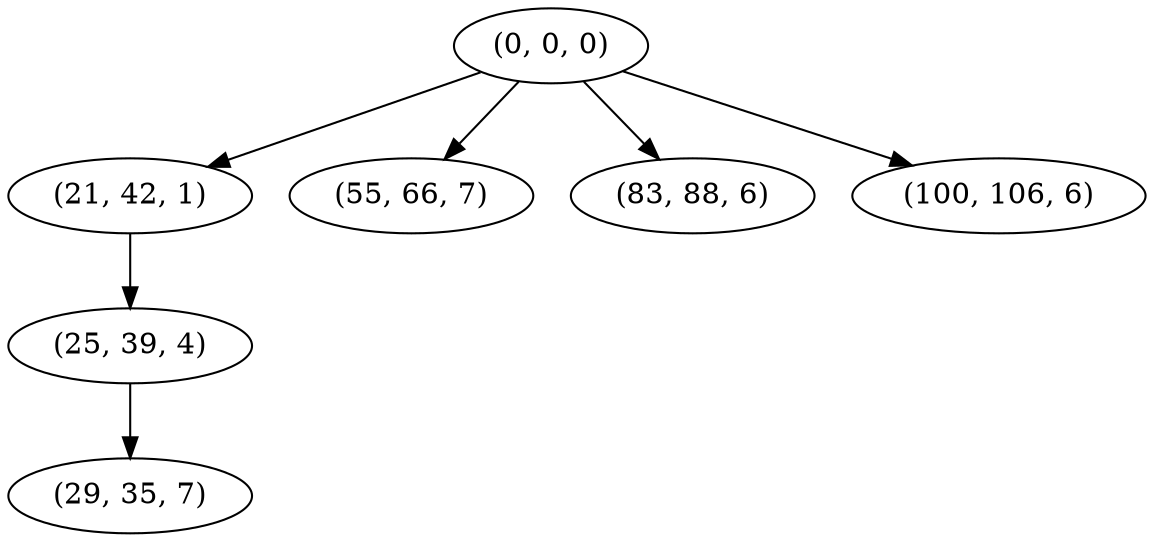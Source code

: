 digraph tree {
    "(0, 0, 0)";
    "(21, 42, 1)";
    "(25, 39, 4)";
    "(29, 35, 7)";
    "(55, 66, 7)";
    "(83, 88, 6)";
    "(100, 106, 6)";
    "(0, 0, 0)" -> "(21, 42, 1)";
    "(0, 0, 0)" -> "(55, 66, 7)";
    "(0, 0, 0)" -> "(83, 88, 6)";
    "(0, 0, 0)" -> "(100, 106, 6)";
    "(21, 42, 1)" -> "(25, 39, 4)";
    "(25, 39, 4)" -> "(29, 35, 7)";
}
